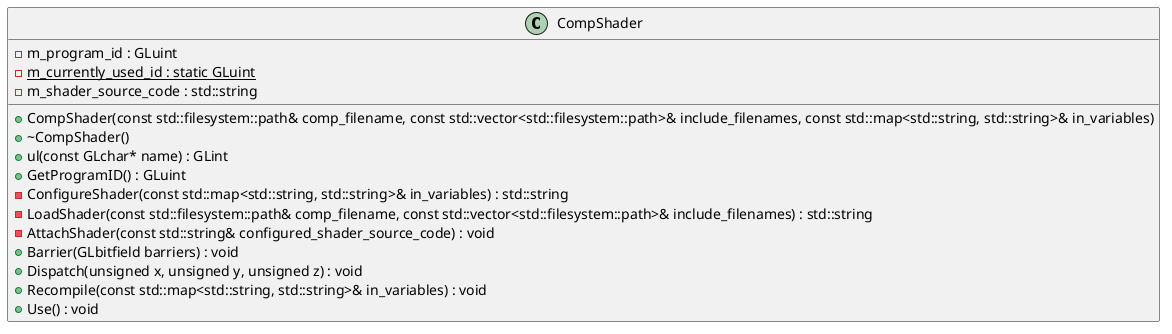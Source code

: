 @startuml



class CompShader {
	+CompShader(const std::filesystem::path& comp_filename, const std::vector<std::filesystem::path>& include_filenames, const std::map<std::string, std::string>& in_variables)
	+~CompShader()
	+ul(const GLchar* name) : GLint
	+GetProgramID() : GLuint
	-m_program_id : GLuint
	-{static} m_currently_used_id : static GLuint
	-ConfigureShader(const std::map<std::string, std::string>& in_variables) : std::string
	-LoadShader(const std::filesystem::path& comp_filename, const std::vector<std::filesystem::path>& include_filenames) : std::string
	-m_shader_source_code : std::string
	-AttachShader(const std::string& configured_shader_source_code) : void
	+Barrier(GLbitfield barriers) : void
	+Dispatch(unsigned x, unsigned y, unsigned z) : void
	+Recompile(const std::map<std::string, std::string>& in_variables) : void
	+Use() : void
}



@enduml
